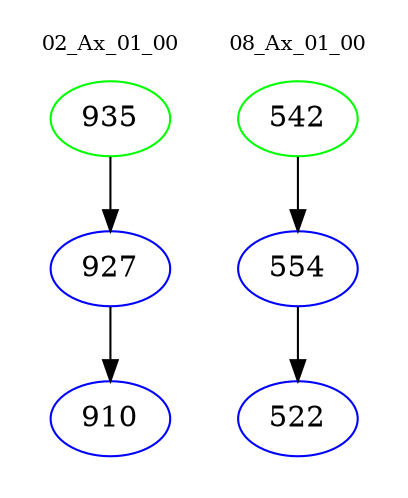 digraph{
subgraph cluster_0 {
color = white
label = "02_Ax_01_00";
fontsize=10;
T0_935 [label="935", color="green"]
T0_935 -> T0_927 [color="black"]
T0_927 [label="927", color="blue"]
T0_927 -> T0_910 [color="black"]
T0_910 [label="910", color="blue"]
}
subgraph cluster_1 {
color = white
label = "08_Ax_01_00";
fontsize=10;
T1_542 [label="542", color="green"]
T1_542 -> T1_554 [color="black"]
T1_554 [label="554", color="blue"]
T1_554 -> T1_522 [color="black"]
T1_522 [label="522", color="blue"]
}
}
